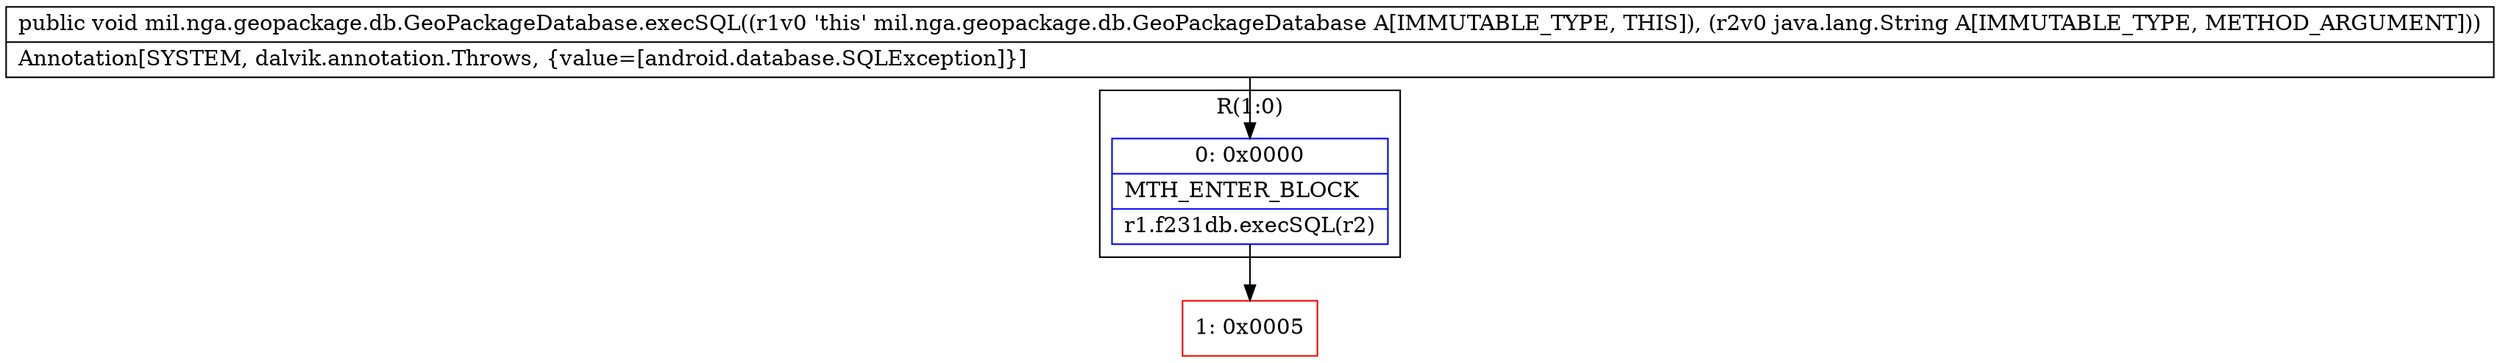 digraph "CFG formil.nga.geopackage.db.GeoPackageDatabase.execSQL(Ljava\/lang\/String;)V" {
subgraph cluster_Region_1114837658 {
label = "R(1:0)";
node [shape=record,color=blue];
Node_0 [shape=record,label="{0\:\ 0x0000|MTH_ENTER_BLOCK\l|r1.f231db.execSQL(r2)\l}"];
}
Node_1 [shape=record,color=red,label="{1\:\ 0x0005}"];
MethodNode[shape=record,label="{public void mil.nga.geopackage.db.GeoPackageDatabase.execSQL((r1v0 'this' mil.nga.geopackage.db.GeoPackageDatabase A[IMMUTABLE_TYPE, THIS]), (r2v0 java.lang.String A[IMMUTABLE_TYPE, METHOD_ARGUMENT]))  | Annotation[SYSTEM, dalvik.annotation.Throws, \{value=[android.database.SQLException]\}]\l}"];
MethodNode -> Node_0;
Node_0 -> Node_1;
}

